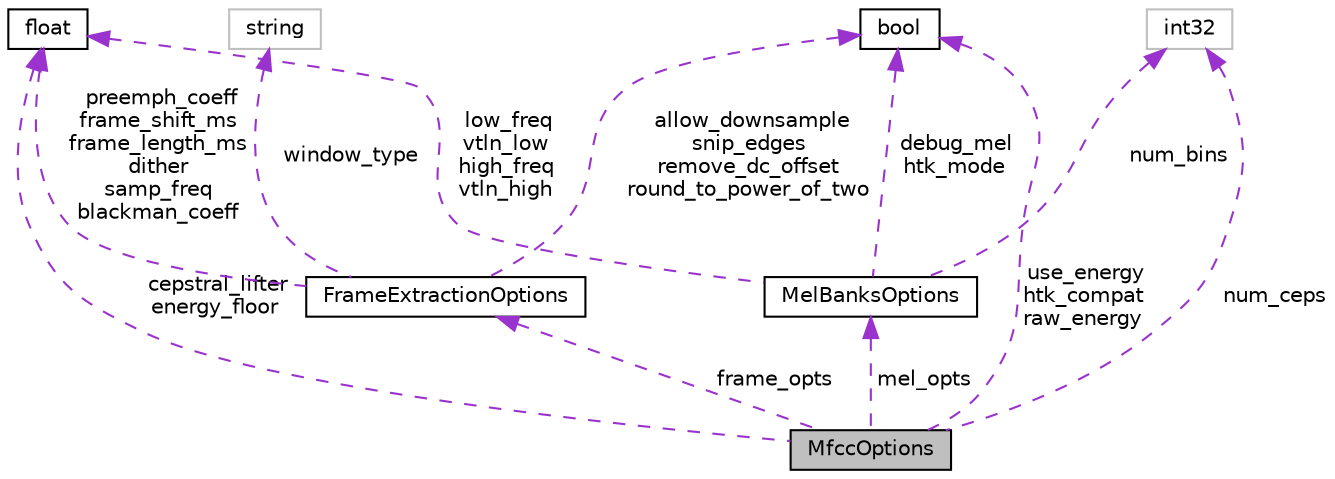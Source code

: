 digraph "MfccOptions"
{
  edge [fontname="Helvetica",fontsize="10",labelfontname="Helvetica",labelfontsize="10"];
  node [fontname="Helvetica",fontsize="10",shape=record];
  Node1 [label="MfccOptions",height=0.2,width=0.4,color="black", fillcolor="grey75", style="filled", fontcolor="black"];
  Node2 -> Node1 [dir="back",color="darkorchid3",fontsize="10",style="dashed",label=" cepstral_lifter\nenergy_floor" ,fontname="Helvetica"];
  Node2 [label="float",height=0.2,width=0.4,color="black", fillcolor="white", style="filled",URL="$classfloat.html"];
  Node3 -> Node1 [dir="back",color="darkorchid3",fontsize="10",style="dashed",label=" use_energy\nhtk_compat\nraw_energy" ,fontname="Helvetica"];
  Node3 [label="bool",height=0.2,width=0.4,color="black", fillcolor="white", style="filled",URL="$classbool.html"];
  Node4 -> Node1 [dir="back",color="darkorchid3",fontsize="10",style="dashed",label=" mel_opts" ,fontname="Helvetica"];
  Node4 [label="MelBanksOptions",height=0.2,width=0.4,color="black", fillcolor="white", style="filled",URL="$structkaldi_1_1MelBanksOptions.html"];
  Node2 -> Node4 [dir="back",color="darkorchid3",fontsize="10",style="dashed",label=" low_freq\nvtln_low\nhigh_freq\nvtln_high" ,fontname="Helvetica"];
  Node3 -> Node4 [dir="back",color="darkorchid3",fontsize="10",style="dashed",label=" debug_mel\nhtk_mode" ,fontname="Helvetica"];
  Node5 -> Node4 [dir="back",color="darkorchid3",fontsize="10",style="dashed",label=" num_bins" ,fontname="Helvetica"];
  Node5 [label="int32",height=0.2,width=0.4,color="grey75", fillcolor="white", style="filled"];
  Node6 -> Node1 [dir="back",color="darkorchid3",fontsize="10",style="dashed",label=" frame_opts" ,fontname="Helvetica"];
  Node6 [label="FrameExtractionOptions",height=0.2,width=0.4,color="black", fillcolor="white", style="filled",URL="$structkaldi_1_1FrameExtractionOptions.html"];
  Node2 -> Node6 [dir="back",color="darkorchid3",fontsize="10",style="dashed",label=" preemph_coeff\nframe_shift_ms\nframe_length_ms\ndither\nsamp_freq\nblackman_coeff" ,fontname="Helvetica"];
  Node7 -> Node6 [dir="back",color="darkorchid3",fontsize="10",style="dashed",label=" window_type" ,fontname="Helvetica"];
  Node7 [label="string",height=0.2,width=0.4,color="grey75", fillcolor="white", style="filled"];
  Node3 -> Node6 [dir="back",color="darkorchid3",fontsize="10",style="dashed",label=" allow_downsample\nsnip_edges\nremove_dc_offset\nround_to_power_of_two" ,fontname="Helvetica"];
  Node5 -> Node1 [dir="back",color="darkorchid3",fontsize="10",style="dashed",label=" num_ceps" ,fontname="Helvetica"];
}
